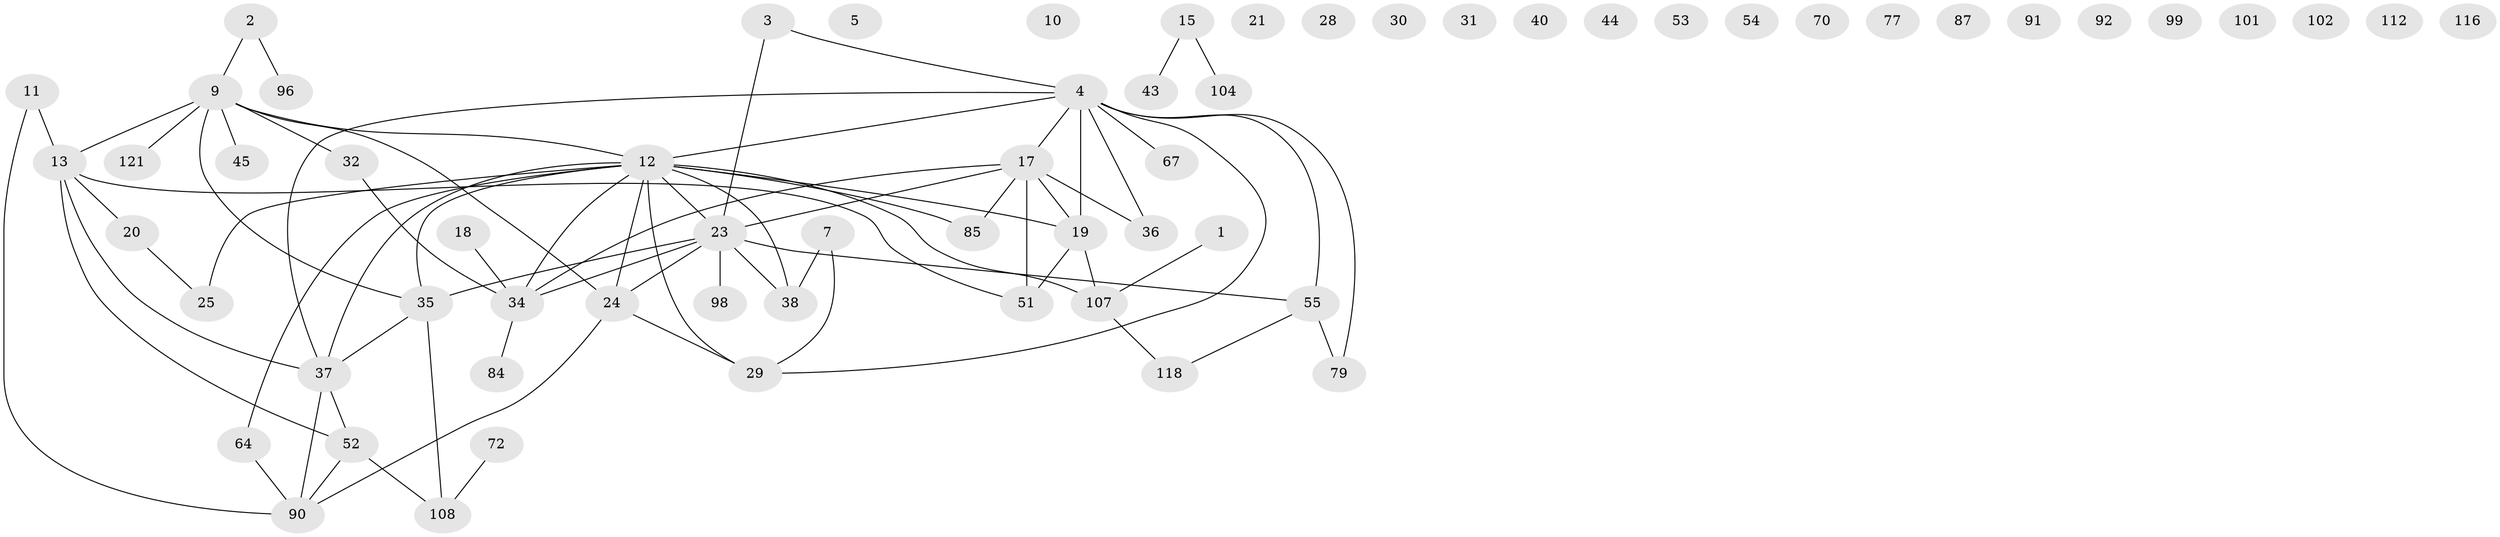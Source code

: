 // original degree distribution, {1: 0.2032520325203252, 3: 0.16260162601626016, 2: 0.24390243902439024, 0: 0.15447154471544716, 6: 0.032520325203252036, 5: 0.056910569105691054, 4: 0.13821138211382114, 8: 0.008130081300813009}
// Generated by graph-tools (version 1.1) at 2025/16/03/04/25 18:16:31]
// undirected, 63 vertices, 74 edges
graph export_dot {
graph [start="1"]
  node [color=gray90,style=filled];
  1;
  2 [super="+6"];
  3 [super="+8"];
  4 [super="+100+88"];
  5;
  7 [super="+78"];
  9 [super="+14"];
  10;
  11 [super="+16"];
  12 [super="+22"];
  13 [super="+27+56"];
  15 [super="+33"];
  17 [super="+82+46"];
  18;
  19 [super="+48"];
  20 [super="+42"];
  21;
  23 [super="+62+49"];
  24 [super="+94"];
  25 [super="+73"];
  28;
  29;
  30;
  31 [super="+95"];
  32;
  34 [super="+86+74"];
  35 [super="+106+66"];
  36 [super="+89"];
  37 [super="+41+47+68"];
  38 [super="+75"];
  40;
  43;
  44;
  45;
  51 [super="+63"];
  52 [super="+114"];
  53;
  54;
  55 [super="+58"];
  64;
  67;
  70;
  72;
  77;
  79;
  84;
  85;
  87;
  90 [super="+103"];
  91;
  92;
  96 [super="+117"];
  98;
  99;
  101;
  102;
  104;
  107 [super="+111+113"];
  108 [super="+122"];
  112;
  116;
  118 [super="+123"];
  121;
  1 -- 107;
  2 -- 96;
  2 -- 9;
  3 -- 4;
  3 -- 23;
  4 -- 67;
  4 -- 36;
  4 -- 29;
  4 -- 19;
  4 -- 37;
  4 -- 55;
  4 -- 79;
  4 -- 17;
  4 -- 12 [weight=2];
  7 -- 29;
  7 -- 38;
  9 -- 32;
  9 -- 45;
  9 -- 121;
  9 -- 24;
  9 -- 35;
  9 -- 12;
  9 -- 13 [weight=2];
  11 -- 90;
  11 -- 13;
  12 -- 64;
  12 -- 19;
  12 -- 85;
  12 -- 23;
  12 -- 24;
  12 -- 25 [weight=2];
  12 -- 29;
  12 -- 37;
  12 -- 38;
  12 -- 107;
  12 -- 35;
  12 -- 34;
  13 -- 51;
  13 -- 20;
  13 -- 37;
  13 -- 52;
  15 -- 104;
  15 -- 43;
  17 -- 51 [weight=2];
  17 -- 23;
  17 -- 36;
  17 -- 34 [weight=2];
  17 -- 19;
  17 -- 85;
  18 -- 34;
  19 -- 107 [weight=2];
  19 -- 51;
  20 -- 25;
  23 -- 98;
  23 -- 55;
  23 -- 24;
  23 -- 35;
  23 -- 38;
  23 -- 34;
  24 -- 90;
  24 -- 29;
  32 -- 34;
  34 -- 84;
  35 -- 108;
  35 -- 37;
  37 -- 90;
  37 -- 52;
  52 -- 108;
  52 -- 90;
  55 -- 118;
  55 -- 79;
  64 -- 90;
  72 -- 108;
  107 -- 118;
}
